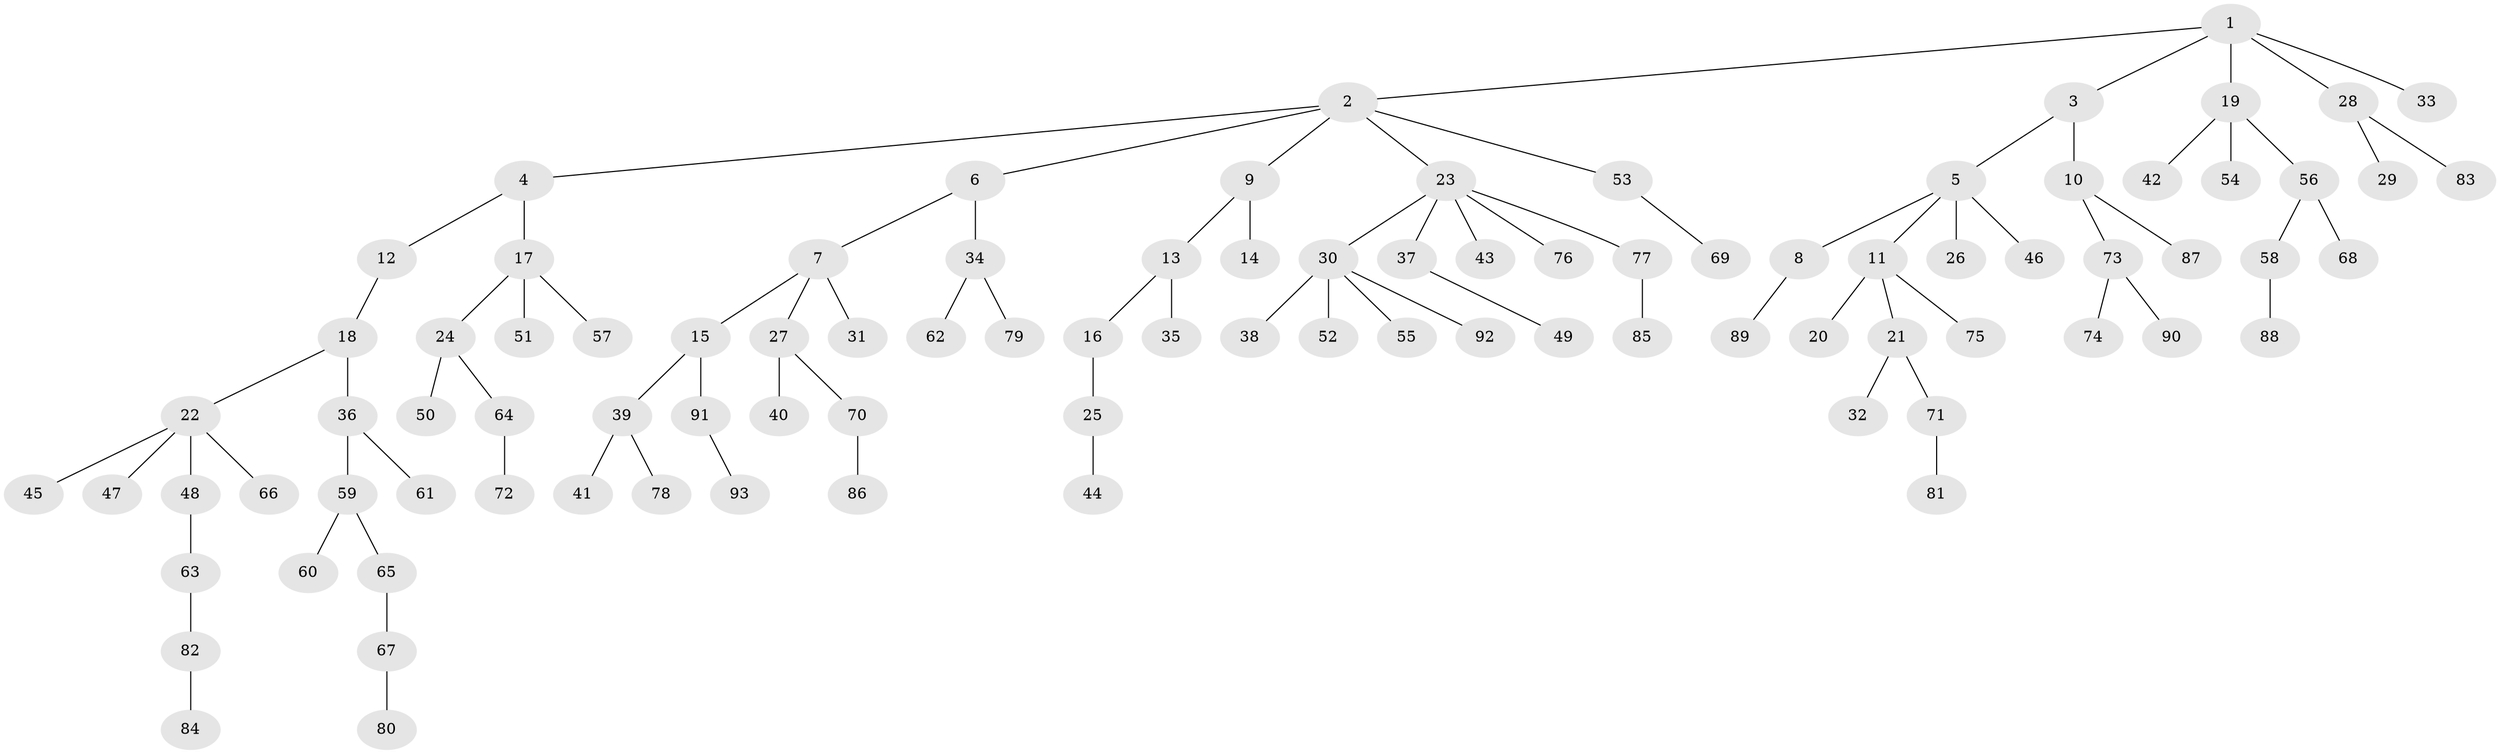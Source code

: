 // Generated by graph-tools (version 1.1) at 2025/11/02/27/25 16:11:28]
// undirected, 93 vertices, 92 edges
graph export_dot {
graph [start="1"]
  node [color=gray90,style=filled];
  1;
  2;
  3;
  4;
  5;
  6;
  7;
  8;
  9;
  10;
  11;
  12;
  13;
  14;
  15;
  16;
  17;
  18;
  19;
  20;
  21;
  22;
  23;
  24;
  25;
  26;
  27;
  28;
  29;
  30;
  31;
  32;
  33;
  34;
  35;
  36;
  37;
  38;
  39;
  40;
  41;
  42;
  43;
  44;
  45;
  46;
  47;
  48;
  49;
  50;
  51;
  52;
  53;
  54;
  55;
  56;
  57;
  58;
  59;
  60;
  61;
  62;
  63;
  64;
  65;
  66;
  67;
  68;
  69;
  70;
  71;
  72;
  73;
  74;
  75;
  76;
  77;
  78;
  79;
  80;
  81;
  82;
  83;
  84;
  85;
  86;
  87;
  88;
  89;
  90;
  91;
  92;
  93;
  1 -- 2;
  1 -- 3;
  1 -- 19;
  1 -- 28;
  1 -- 33;
  2 -- 4;
  2 -- 6;
  2 -- 9;
  2 -- 23;
  2 -- 53;
  3 -- 5;
  3 -- 10;
  4 -- 12;
  4 -- 17;
  5 -- 8;
  5 -- 11;
  5 -- 26;
  5 -- 46;
  6 -- 7;
  6 -- 34;
  7 -- 15;
  7 -- 27;
  7 -- 31;
  8 -- 89;
  9 -- 13;
  9 -- 14;
  10 -- 73;
  10 -- 87;
  11 -- 20;
  11 -- 21;
  11 -- 75;
  12 -- 18;
  13 -- 16;
  13 -- 35;
  15 -- 39;
  15 -- 91;
  16 -- 25;
  17 -- 24;
  17 -- 51;
  17 -- 57;
  18 -- 22;
  18 -- 36;
  19 -- 42;
  19 -- 54;
  19 -- 56;
  21 -- 32;
  21 -- 71;
  22 -- 45;
  22 -- 47;
  22 -- 48;
  22 -- 66;
  23 -- 30;
  23 -- 37;
  23 -- 43;
  23 -- 76;
  23 -- 77;
  24 -- 50;
  24 -- 64;
  25 -- 44;
  27 -- 40;
  27 -- 70;
  28 -- 29;
  28 -- 83;
  30 -- 38;
  30 -- 52;
  30 -- 55;
  30 -- 92;
  34 -- 62;
  34 -- 79;
  36 -- 59;
  36 -- 61;
  37 -- 49;
  39 -- 41;
  39 -- 78;
  48 -- 63;
  53 -- 69;
  56 -- 58;
  56 -- 68;
  58 -- 88;
  59 -- 60;
  59 -- 65;
  63 -- 82;
  64 -- 72;
  65 -- 67;
  67 -- 80;
  70 -- 86;
  71 -- 81;
  73 -- 74;
  73 -- 90;
  77 -- 85;
  82 -- 84;
  91 -- 93;
}
